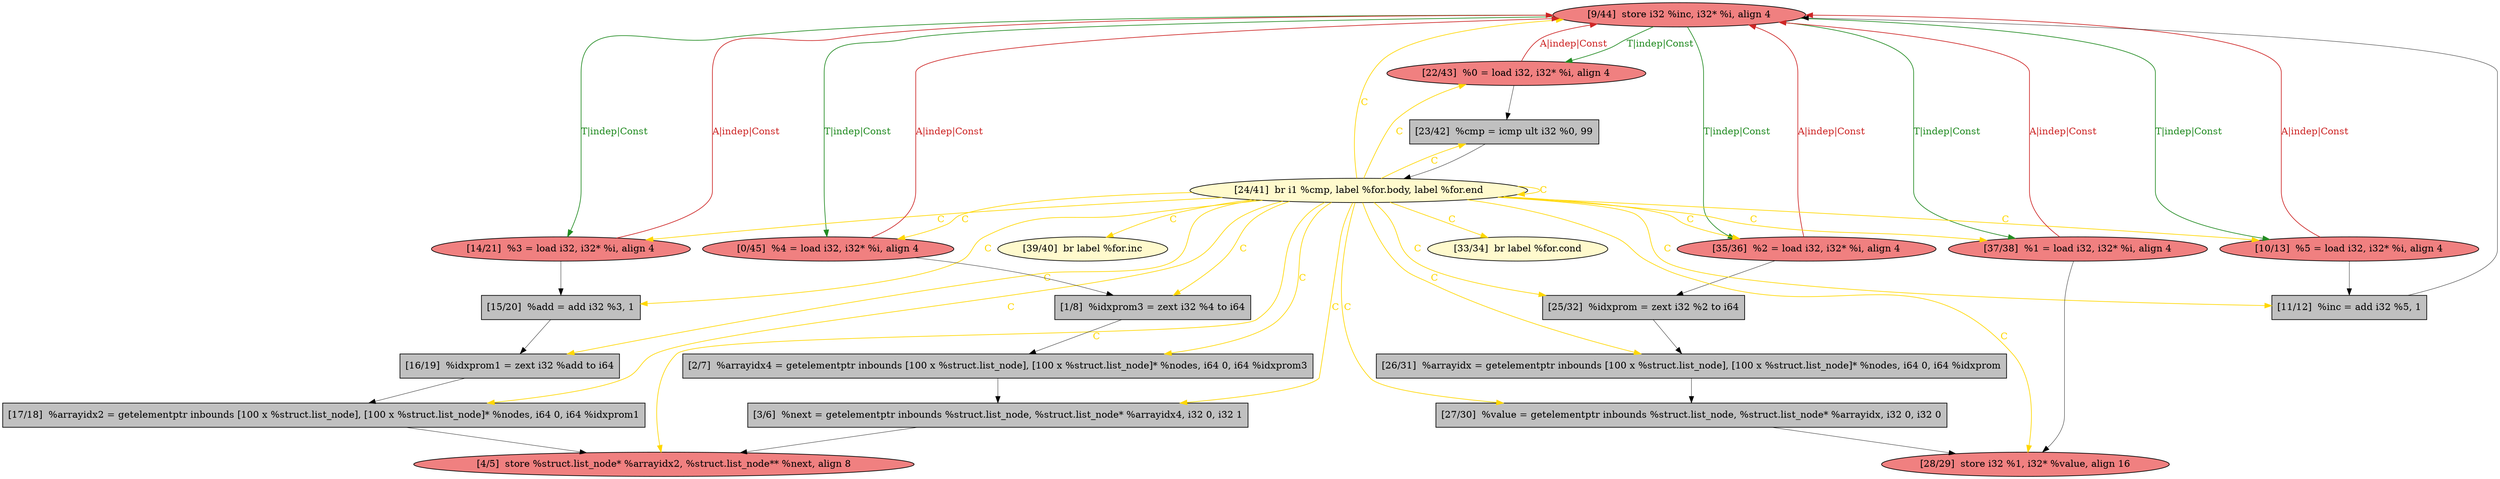 
digraph G {


node691 [fillcolor=lightcoral,label="[9/44]  store i32 %inc, i32* %i, align 4",shape=ellipse,style=filled ]
node690 [fillcolor=grey,label="[27/30]  %value = getelementptr inbounds %struct.list_node, %struct.list_node* %arrayidx, i32 0, i32 0",shape=rectangle,style=filled ]
node672 [fillcolor=grey,label="[25/32]  %idxprom = zext i32 %2 to i64",shape=rectangle,style=filled ]
node686 [fillcolor=lightcoral,label="[35/36]  %2 = load i32, i32* %i, align 4",shape=ellipse,style=filled ]
node674 [fillcolor=grey,label="[17/18]  %arrayidx2 = getelementptr inbounds [100 x %struct.list_node], [100 x %struct.list_node]* %nodes, i64 0, i64 %idxprom1",shape=rectangle,style=filled ]
node692 [fillcolor=lightcoral,label="[28/29]  store i32 %1, i32* %value, align 16",shape=ellipse,style=filled ]
node683 [fillcolor=lemonchiffon,label="[24/41]  br i1 %cmp, label %for.body, label %for.end",shape=ellipse,style=filled ]
node670 [fillcolor=lightcoral,label="[0/45]  %4 = load i32, i32* %i, align 4",shape=ellipse,style=filled ]
node688 [fillcolor=lightcoral,label="[22/43]  %0 = load i32, i32* %i, align 4",shape=ellipse,style=filled ]
node675 [fillcolor=grey,label="[16/19]  %idxprom1 = zext i32 %add to i64",shape=rectangle,style=filled ]
node673 [fillcolor=lemonchiffon,label="[33/34]  br label %for.cond",shape=ellipse,style=filled ]
node678 [fillcolor=lightcoral,label="[4/5]  store %struct.list_node* %arrayidx2, %struct.list_node** %next, align 8",shape=ellipse,style=filled ]
node671 [fillcolor=lightcoral,label="[14/21]  %3 = load i32, i32* %i, align 4",shape=ellipse,style=filled ]
node676 [fillcolor=grey,label="[15/20]  %add = add i32 %3, 1",shape=rectangle,style=filled ]
node682 [fillcolor=grey,label="[26/31]  %arrayidx = getelementptr inbounds [100 x %struct.list_node], [100 x %struct.list_node]* %nodes, i64 0, i64 %idxprom",shape=rectangle,style=filled ]
node687 [fillcolor=lightcoral,label="[37/38]  %1 = load i32, i32* %i, align 4",shape=ellipse,style=filled ]
node677 [fillcolor=grey,label="[3/6]  %next = getelementptr inbounds %struct.list_node, %struct.list_node* %arrayidx4, i32 0, i32 1",shape=rectangle,style=filled ]
node681 [fillcolor=lemonchiffon,label="[39/40]  br label %for.inc",shape=ellipse,style=filled ]
node679 [fillcolor=lightcoral,label="[10/13]  %5 = load i32, i32* %i, align 4",shape=ellipse,style=filled ]
node680 [fillcolor=grey,label="[1/8]  %idxprom3 = zext i32 %4 to i64",shape=rectangle,style=filled ]
node689 [fillcolor=grey,label="[23/42]  %cmp = icmp ult i32 %0, 99",shape=rectangle,style=filled ]
node684 [fillcolor=grey,label="[2/7]  %arrayidx4 = getelementptr inbounds [100 x %struct.list_node], [100 x %struct.list_node]* %nodes, i64 0, i64 %idxprom3",shape=rectangle,style=filled ]
node685 [fillcolor=grey,label="[11/12]  %inc = add i32 %5, 1",shape=rectangle,style=filled ]

node685->node691 [style=solid,color=black,label="",penwidth=0.5,fontcolor=black ]
node683->node686 [style=solid,color=gold,label="C",penwidth=1.0,fontcolor=gold ]
node691->node670 [style=solid,color=forestgreen,label="T|indep|Const",penwidth=1.0,fontcolor=forestgreen ]
node670->node691 [style=solid,color=firebrick3,label="A|indep|Const",penwidth=1.0,fontcolor=firebrick3 ]
node686->node691 [style=solid,color=firebrick3,label="A|indep|Const",penwidth=1.0,fontcolor=firebrick3 ]
node677->node678 [style=solid,color=black,label="",penwidth=0.5,fontcolor=black ]
node671->node676 [style=solid,color=black,label="",penwidth=0.5,fontcolor=black ]
node691->node679 [style=solid,color=forestgreen,label="T|indep|Const",penwidth=1.0,fontcolor=forestgreen ]
node683->node675 [style=solid,color=gold,label="C",penwidth=1.0,fontcolor=gold ]
node683->node681 [style=solid,color=gold,label="C",penwidth=1.0,fontcolor=gold ]
node687->node691 [style=solid,color=firebrick3,label="A|indep|Const",penwidth=1.0,fontcolor=firebrick3 ]
node683->node685 [style=solid,color=gold,label="C",penwidth=1.0,fontcolor=gold ]
node683->node670 [style=solid,color=gold,label="C",penwidth=1.0,fontcolor=gold ]
node680->node684 [style=solid,color=black,label="",penwidth=0.5,fontcolor=black ]
node683->node680 [style=solid,color=gold,label="C",penwidth=1.0,fontcolor=gold ]
node683->node683 [style=solid,color=gold,label="C",penwidth=1.0,fontcolor=gold ]
node671->node691 [style=solid,color=firebrick3,label="A|indep|Const",penwidth=1.0,fontcolor=firebrick3 ]
node683->node677 [style=solid,color=gold,label="C",penwidth=1.0,fontcolor=gold ]
node683->node678 [style=solid,color=gold,label="C",penwidth=1.0,fontcolor=gold ]
node684->node677 [style=solid,color=black,label="",penwidth=0.5,fontcolor=black ]
node688->node691 [style=solid,color=firebrick3,label="A|indep|Const",penwidth=1.0,fontcolor=firebrick3 ]
node683->node676 [style=solid,color=gold,label="C",penwidth=1.0,fontcolor=gold ]
node683->node679 [style=solid,color=gold,label="C",penwidth=1.0,fontcolor=gold ]
node683->node688 [style=solid,color=gold,label="C",penwidth=1.0,fontcolor=gold ]
node691->node687 [style=solid,color=forestgreen,label="T|indep|Const",penwidth=1.0,fontcolor=forestgreen ]
node683->node692 [style=solid,color=gold,label="C",penwidth=1.0,fontcolor=gold ]
node683->node673 [style=solid,color=gold,label="C",penwidth=1.0,fontcolor=gold ]
node691->node686 [style=solid,color=forestgreen,label="T|indep|Const",penwidth=1.0,fontcolor=forestgreen ]
node686->node672 [style=solid,color=black,label="",penwidth=0.5,fontcolor=black ]
node672->node682 [style=solid,color=black,label="",penwidth=0.5,fontcolor=black ]
node676->node675 [style=solid,color=black,label="",penwidth=0.5,fontcolor=black ]
node687->node692 [style=solid,color=black,label="",penwidth=0.5,fontcolor=black ]
node679->node691 [style=solid,color=firebrick3,label="A|indep|Const",penwidth=1.0,fontcolor=firebrick3 ]
node682->node690 [style=solid,color=black,label="",penwidth=0.5,fontcolor=black ]
node670->node680 [style=solid,color=black,label="",penwidth=0.5,fontcolor=black ]
node683->node672 [style=solid,color=gold,label="C",penwidth=1.0,fontcolor=gold ]
node691->node688 [style=solid,color=forestgreen,label="T|indep|Const",penwidth=1.0,fontcolor=forestgreen ]
node689->node683 [style=solid,color=black,label="",penwidth=0.5,fontcolor=black ]
node683->node687 [style=solid,color=gold,label="C",penwidth=1.0,fontcolor=gold ]
node683->node674 [style=solid,color=gold,label="C",penwidth=1.0,fontcolor=gold ]
node683->node671 [style=solid,color=gold,label="C",penwidth=1.0,fontcolor=gold ]
node683->node691 [style=solid,color=gold,label="C",penwidth=1.0,fontcolor=gold ]
node690->node692 [style=solid,color=black,label="",penwidth=0.5,fontcolor=black ]
node674->node678 [style=solid,color=black,label="",penwidth=0.5,fontcolor=black ]
node675->node674 [style=solid,color=black,label="",penwidth=0.5,fontcolor=black ]
node679->node685 [style=solid,color=black,label="",penwidth=0.5,fontcolor=black ]
node691->node671 [style=solid,color=forestgreen,label="T|indep|Const",penwidth=1.0,fontcolor=forestgreen ]
node683->node682 [style=solid,color=gold,label="C",penwidth=1.0,fontcolor=gold ]
node688->node689 [style=solid,color=black,label="",penwidth=0.5,fontcolor=black ]
node683->node689 [style=solid,color=gold,label="C",penwidth=1.0,fontcolor=gold ]
node683->node684 [style=solid,color=gold,label="C",penwidth=1.0,fontcolor=gold ]
node683->node690 [style=solid,color=gold,label="C",penwidth=1.0,fontcolor=gold ]


}

